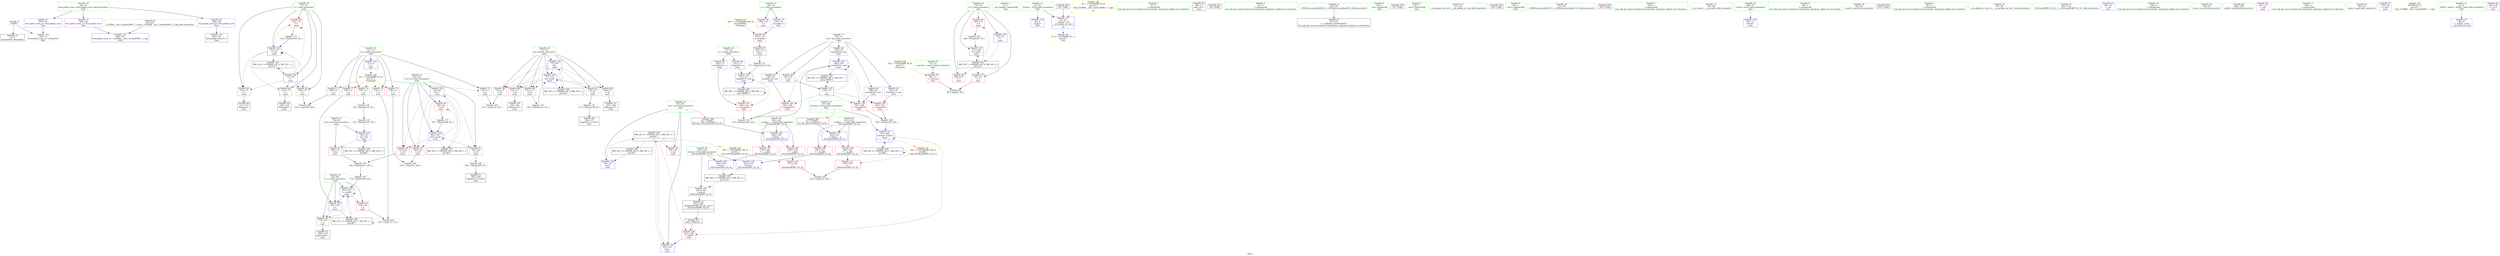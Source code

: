 digraph "SVFG" {
	label="SVFG";

	Node0x55aa92aabd00 [shape=record,color=grey,label="{NodeID: 0\nNullPtr}"];
	Node0x55aa92aabd00 -> Node0x55aa92ab94c0[style=solid];
	Node0x55aa92aabd00 -> Node0x55aa92abf200[style=solid];
	Node0x55aa92ac31f0 [shape=record,color=grey,label="{NodeID: 180\n110 = cmp(108, 109, )\n}"];
	Node0x55aa92ab9a00 [shape=record,color=red,label="{NodeID: 97\n172\<--85\n\<--r\nmain\n}"];
	Node0x55aa92ab9a00 -> Node0x55aa92ac3670[style=solid];
	Node0x55aa92ab7a30 [shape=record,color=green,label="{NodeID: 14\n11\<--13\nn\<--n_field_insensitive\nGlob }"];
	Node0x55aa92ab7a30 -> Node0x55aa92abbd60[style=solid];
	Node0x55aa92ab7a30 -> Node0x55aa92abbe30[style=solid];
	Node0x55aa92ab7a30 -> Node0x55aa92abbf00[style=solid];
	Node0x55aa92ab7a30 -> Node0x55aa92abbfd0[style=solid];
	Node0x55aa92ab7a30 -> Node0x55aa92abc0a0[style=solid];
	Node0x55aa92ab7a30 -> Node0x55aa92abc170[style=solid];
	Node0x55aa92ab7a30 -> Node0x55aa92aba730[style=solid];
	Node0x55aa92abdef0 [shape=record,color=black,label="{NodeID: 194\nMR_14V_2 = PHI(MR_14V_4, MR_14V_1, )\npts\{78 \}\n}"];
	Node0x55aa92abdef0 -> Node0x55aa92abf8b0[style=dashed];
	Node0x55aa92aba560 [shape=record,color=red,label="{NodeID: 111\n229\<--228\n\<--\n_ZSt3maxIiERKT_S2_S2_\n}"];
	Node0x55aa92aba560 -> Node0x55aa92ac37f0[style=solid];
	Node0x55aa92ab87d0 [shape=record,color=green,label="{NodeID: 28\n73\<--74\nT\<--T_field_insensitive\nmain\n}"];
	Node0x55aa92ab87d0 -> Node0x55aa92abc310[style=solid];
	Node0x55aa92ab87d0 -> Node0x55aa92abc3e0[style=solid];
	Node0x55aa92ab87d0 -> Node0x55aa92abc4b0[style=solid];
	Node0x55aa92ab87d0 -> Node0x55aa92abf4a0[style=solid];
	Node0x55aa92ab87d0 -> Node0x55aa92ac01a0[style=solid];
	Node0x55aa92ad19e0 [shape=record,color=yellow,style=double,label="{NodeID: 208\n8V_1 = ENCHI(MR_8V_0)\npts\{72 \}\nFun[main]}"];
	Node0x55aa92ad19e0 -> Node0x55aa92abc240[style=dashed];
	Node0x55aa92abf980 [shape=record,color=blue,label="{NodeID: 125\n148\<--145\narrayidx18\<--add\nmain\n}"];
	Node0x55aa92abf980 -> Node0x55aa92ab9c70[style=dashed];
	Node0x55aa92abf980 -> Node0x55aa92ab9e10[style=dashed];
	Node0x55aa92abf980 -> Node0x55aa92ab9ee0[style=dashed];
	Node0x55aa92abf980 -> Node0x55aa92abf980[style=dashed];
	Node0x55aa92abf980 -> Node0x55aa92acf4e0[style=dashed];
	Node0x55aa92ab93c0 [shape=record,color=green,label="{NodeID: 42\n30\<--243\n_GLOBAL__sub_I_mental2008_1_1.cpp\<--_GLOBAL__sub_I_mental2008_1_1.cpp_field_insensitive\n}"];
	Node0x55aa92ab93c0 -> Node0x55aa92abf100[style=solid];
	Node0x55aa92ac04e0 [shape=record,color=blue,label="{NodeID: 139\n218\<--235\nretval\<--\n_ZSt3maxIiERKT_S2_S2_\n}"];
	Node0x55aa92ac04e0 -> Node0x55aa92acadc0[style=dashed];
	Node0x55aa92abafd0 [shape=record,color=purple,label="{NodeID: 56\n104\<--14\n\<--s\nmain\n}"];
	Node0x55aa92abbb60 [shape=record,color=purple,label="{NodeID: 70\n249\<--28\nllvm.global_ctors_1\<--llvm.global_ctors\nGlob }"];
	Node0x55aa92abbb60 -> Node0x55aa92abf100[style=solid];
	Node0x55aa92ac1e70 [shape=record,color=grey,label="{NodeID: 167\n170 = Binary(169, 95, )\n}"];
	Node0x55aa92ac1e70 -> Node0x55aa92abfd90[style=solid];
	Node0x55aa92abc720 [shape=record,color=red,label="{NodeID: 84\n119\<--75\n\<--i\nmain\n}"];
	Node0x55aa92abc720 -> Node0x55aa92aba950[style=solid];
	Node0x55aa92ab6bf0 [shape=record,color=green,label="{NodeID: 1\n7\<--1\n__dso_handle\<--dummyObj\nGlob }"];
	Node0x55aa92ac3370 [shape=record,color=grey,label="{NodeID: 181\n99 = cmp(97, 98, )\n}"];
	Node0x55aa92ab9ad0 [shape=record,color=red,label="{NodeID: 98\n179\<--85\n\<--r\nmain\n}"];
	Node0x55aa92ab9ad0 -> Node0x55aa92abac90[style=solid];
	Node0x55aa92ab7b30 [shape=record,color=green,label="{NodeID: 15\n14\<--16\ns\<--s_field_insensitive\nGlob }"];
	Node0x55aa92ab7b30 -> Node0x55aa92abafd0[style=solid];
	Node0x55aa92ab7b30 -> Node0x55aa92abb0a0[style=solid];
	Node0x55aa92abdfe0 [shape=record,color=black,label="{NodeID: 195\nMR_16V_2 = PHI(MR_16V_3, MR_16V_1, )\npts\{80 \}\n}"];
	Node0x55aa92abdfe0 -> Node0x55aa92abfb20[style=dashed];
	Node0x55aa92aba630 [shape=record,color=blue,label="{NodeID: 112\n8\<--9\n_ZL2pi\<--\nGlob }"];
	Node0x55aa92ab88a0 [shape=record,color=green,label="{NodeID: 29\n75\<--76\ni\<--i_field_insensitive\nmain\n}"];
	Node0x55aa92ab88a0 -> Node0x55aa92abc580[style=solid];
	Node0x55aa92ab88a0 -> Node0x55aa92abc650[style=solid];
	Node0x55aa92ab88a0 -> Node0x55aa92abc720[style=solid];
	Node0x55aa92ab88a0 -> Node0x55aa92abc7f0[style=solid];
	Node0x55aa92ab88a0 -> Node0x55aa92abf570[style=solid];
	Node0x55aa92ab88a0 -> Node0x55aa92abf710[style=solid];
	Node0x55aa92abfa50 [shape=record,color=blue,label="{NodeID: 126\n77\<--152\ni8\<--inc20\nmain\n}"];
	Node0x55aa92abfa50 -> Node0x55aa92abc8c0[style=dashed];
	Node0x55aa92abfa50 -> Node0x55aa92abc990[style=dashed];
	Node0x55aa92abfa50 -> Node0x55aa92abca60[style=dashed];
	Node0x55aa92abfa50 -> Node0x55aa92abcb30[style=dashed];
	Node0x55aa92abfa50 -> Node0x55aa92abcc00[style=dashed];
	Node0x55aa92abfa50 -> Node0x55aa92abfa50[style=dashed];
	Node0x55aa92abfa50 -> Node0x55aa92abdef0[style=dashed];
	Node0x55aa92ab94c0 [shape=record,color=black,label="{NodeID: 43\n2\<--3\ndummyVal\<--dummyVal\n}"];
	Node0x55aa92abb0a0 [shape=record,color=purple,label="{NodeID: 57\n114\<--14\narrayidx\<--s\nmain\n}"];
	Node0x55aa92abb0a0 -> Node0x55aa92ab9ba0[style=solid];
	Node0x55aa92abbc60 [shape=record,color=purple,label="{NodeID: 71\n250\<--28\nllvm.global_ctors_2\<--llvm.global_ctors\nGlob }"];
	Node0x55aa92abbc60 -> Node0x55aa92abf200[style=solid];
	Node0x55aa92ad53f0 [shape=record,color=yellow,style=double,label="{NodeID: 251\n2V_2 = CSCHI(MR_2V_1)\npts\{10 \}\nCS[]}"];
	Node0x55aa92ac1ff0 [shape=record,color=grey,label="{NodeID: 168\n188 = Binary(182, 187, )\n}"];
	Node0x55aa92ac1ff0 -> Node0x55aa92abff30[style=solid];
	Node0x55aa92abc7f0 [shape=record,color=red,label="{NodeID: 85\n124\<--75\n\<--i\nmain\n}"];
	Node0x55aa92abc7f0 -> Node0x55aa92ac25f0[style=solid];
	Node0x55aa92aaabf0 [shape=record,color=green,label="{NodeID: 2\n9\<--1\n\<--dummyObj\nCan only get source location for instruction, argument, global var or function.}"];
	Node0x55aa92ac34f0 [shape=record,color=grey,label="{NodeID: 182\n134 = cmp(132, 133, )\n}"];
	Node0x55aa92ab9ba0 [shape=record,color=red,label="{NodeID: 99\n115\<--114\n\<--arrayidx\nmain\n}"];
	Node0x55aa92ab9ba0 -> Node0x55aa92ab9860[style=solid];
	Node0x55aa92ab7c30 [shape=record,color=green,label="{NodeID: 16\n17\<--18\na\<--a_field_insensitive\nGlob }"];
	Node0x55aa92ab7c30 -> Node0x55aa92abb170[style=solid];
	Node0x55aa92ab7c30 -> Node0x55aa92abb240[style=solid];
	Node0x55aa92acdbe0 [shape=record,color=black,label="{NodeID: 196\nMR_18V_2 = PHI(MR_18V_4, MR_18V_1, )\npts\{82 \}\n}"];
	Node0x55aa92acdbe0 -> Node0x55aa92abfbf0[style=dashed];
	Node0x55aa92aba730 [shape=record,color=blue,label="{NodeID: 113\n11\<--12\nn\<--\nGlob }"];
	Node0x55aa92aba730 -> Node0x55aa92ad0de0[style=dashed];
	Node0x55aa92ab8970 [shape=record,color=green,label="{NodeID: 30\n77\<--78\ni8\<--i8_field_insensitive\nmain\n}"];
	Node0x55aa92ab8970 -> Node0x55aa92abc8c0[style=solid];
	Node0x55aa92ab8970 -> Node0x55aa92abc990[style=solid];
	Node0x55aa92ab8970 -> Node0x55aa92abca60[style=solid];
	Node0x55aa92ab8970 -> Node0x55aa92abcb30[style=solid];
	Node0x55aa92ab8970 -> Node0x55aa92abcc00[style=solid];
	Node0x55aa92ab8970 -> Node0x55aa92abf8b0[style=solid];
	Node0x55aa92ab8970 -> Node0x55aa92abfa50[style=solid];
	Node0x55aa92abfb20 [shape=record,color=blue,label="{NodeID: 127\n79\<--157\nlen\<--div\nmain\n}"];
	Node0x55aa92abfb20 -> Node0x55aa92abccd0[style=dashed];
	Node0x55aa92abfb20 -> Node0x55aa92abdfe0[style=dashed];
	Node0x55aa92ab95c0 [shape=record,color=black,label="{NodeID: 44\n68\<--12\nmain_ret\<--\nmain\n}"];
	Node0x55aa92abb170 [shape=record,color=purple,label="{NodeID: 58\n121\<--17\narrayidx7\<--a\nmain\n}"];
	Node0x55aa92abb170 -> Node0x55aa92abf640[style=solid];
	Node0x55aa92abbd60 [shape=record,color=red,label="{NodeID: 72\n109\<--11\n\<--n\nmain\n}"];
	Node0x55aa92abbd60 -> Node0x55aa92ac31f0[style=solid];
	Node0x55aa9288b560 [shape=record,color=black,label="{NodeID: 252\n40 = PHI()\n}"];
	Node0x55aa92ac2170 [shape=record,color=grey,label="{NodeID: 169\n184 = Binary(183, 95, )\n}"];
	Node0x55aa92ac2170 -> Node0x55aa92abad60[style=solid];
	Node0x55aa92abc8c0 [shape=record,color=red,label="{NodeID: 86\n132\<--77\n\<--i8\nmain\n}"];
	Node0x55aa92abc8c0 -> Node0x55aa92ac34f0[style=solid];
	Node0x55aa92aaac80 [shape=record,color=green,label="{NodeID: 3\n12\<--1\n\<--dummyObj\nCan only get source location for instruction, argument, global var or function.}"];
	Node0x55aa92ac3670 [shape=record,color=grey,label="{NodeID: 183\n174 = cmp(172, 173, )\n}"];
	Node0x55aa92ab9c70 [shape=record,color=red,label="{NodeID: 100\n140\<--139\n\<--arrayidx14\nmain\n}"];
	Node0x55aa92ab9c70 -> Node0x55aa92ac2bf0[style=solid];
	Node0x55aa92ab7d30 [shape=record,color=green,label="{NodeID: 17\n19\<--21\npre\<--pre_field_insensitive\nGlob }"];
	Node0x55aa92ab7d30 -> Node0x55aa92abb310[style=solid];
	Node0x55aa92ab7d30 -> Node0x55aa92abb3e0[style=solid];
	Node0x55aa92ab7d30 -> Node0x55aa92abb4b0[style=solid];
	Node0x55aa92ab7d30 -> Node0x55aa92abb580[style=solid];
	Node0x55aa92ab7d30 -> Node0x55aa92abb650[style=solid];
	Node0x55aa92ace0e0 [shape=record,color=black,label="{NodeID: 197\nMR_20V_2 = PHI(MR_20V_4, MR_20V_1, )\npts\{84 \}\n}"];
	Node0x55aa92ace0e0 -> Node0x55aa92abfcc0[style=dashed];
	Node0x55aa92aba830 [shape=record,color=blue,label="{NodeID: 114\n248\<--29\nllvm.global_ctors_0\<--\nGlob }"];
	Node0x55aa92ab8a40 [shape=record,color=green,label="{NodeID: 31\n79\<--80\nlen\<--len_field_insensitive\nmain\n}"];
	Node0x55aa92ab8a40 -> Node0x55aa92abccd0[style=solid];
	Node0x55aa92ab8a40 -> Node0x55aa92abfb20[style=solid];
	Node0x55aa92abfbf0 [shape=record,color=blue,label="{NodeID: 128\n81\<--12\nans\<--\nmain\n}"];
	Node0x55aa92abfbf0 -> Node0x55aa92acf9e0[style=dashed];
	Node0x55aa92ab9690 [shape=record,color=black,label="{NodeID: 45\n41\<--42\n\<--_ZNSt8ios_base4InitD1Ev\nCan only get source location for instruction, argument, global var or function.}"];
	Node0x55aa92abb240 [shape=record,color=purple,label="{NodeID: 59\n143\<--17\narrayidx16\<--a\nmain\n}"];
	Node0x55aa92abb240 -> Node0x55aa92ab9d40[style=solid];
	Node0x55aa92abbe30 [shape=record,color=red,label="{NodeID: 73\n133\<--11\n\<--n\nmain\n}"];
	Node0x55aa92abbe30 -> Node0x55aa92ac34f0[style=solid];
	Node0x55aa92adf9f0 [shape=record,color=black,label="{NodeID: 253\n58 = PHI()\n}"];
	Node0x55aa92adf9f0 -> Node0x55aa92abf300[style=solid];
	Node0x55aa92ac22f0 [shape=record,color=grey,label="{NodeID: 170\n156 = Binary(155, 95, )\n}"];
	Node0x55aa92ac22f0 -> Node0x55aa92ac28f0[style=solid];
	Node0x55aa92abc990 [shape=record,color=red,label="{NodeID: 87\n136\<--77\n\<--i8\nmain\n}"];
	Node0x55aa92abc990 -> Node0x55aa92ac2770[style=solid];
	Node0x55aa92ab7460 [shape=record,color=green,label="{NodeID: 4\n22\<--1\n.str\<--dummyObj\nGlob }"];
	Node0x55aa92ac37f0 [shape=record,color=grey,label="{NodeID: 184\n230 = cmp(227, 229, )\n}"];
	Node0x55aa92ab9d40 [shape=record,color=red,label="{NodeID: 101\n144\<--143\n\<--arrayidx16\nmain\n}"];
	Node0x55aa92ab9d40 -> Node0x55aa92ac2bf0[style=solid];
	Node0x55aa92ab7e30 [shape=record,color=green,label="{NodeID: 18\n28\<--32\nllvm.global_ctors\<--llvm.global_ctors_field_insensitive\nGlob }"];
	Node0x55aa92ab7e30 -> Node0x55aa92abba60[style=solid];
	Node0x55aa92ab7e30 -> Node0x55aa92abbb60[style=solid];
	Node0x55aa92ab7e30 -> Node0x55aa92abbc60[style=solid];
	Node0x55aa92ace5e0 [shape=record,color=black,label="{NodeID: 198\nMR_22V_2 = PHI(MR_22V_3, MR_22V_1, )\npts\{86 \}\n}"];
	Node0x55aa92ace5e0 -> Node0x55aa92abfd90[style=dashed];
	Node0x55aa92ace5e0 -> Node0x55aa92ace5e0[style=dashed];
	Node0x55aa92abf100 [shape=record,color=blue,label="{NodeID: 115\n249\<--30\nllvm.global_ctors_1\<--_GLOBAL__sub_I_mental2008_1_1.cpp\nGlob }"];
	Node0x55aa92ab8b10 [shape=record,color=green,label="{NodeID: 32\n81\<--82\nans\<--ans_field_insensitive\nmain\n|{|<s3>7}}"];
	Node0x55aa92ab8b10 -> Node0x55aa92abcda0[style=solid];
	Node0x55aa92ab8b10 -> Node0x55aa92abfbf0[style=solid];
	Node0x55aa92ab8b10 -> Node0x55aa92ac0000[style=solid];
	Node0x55aa92ab8b10:s3 -> Node0x55aa92ae00b0[style=solid,color=red];
	Node0x55aa92abfcc0 [shape=record,color=blue,label="{NodeID: 129\n83\<--95\ni23\<--\nmain\n}"];
	Node0x55aa92abfcc0 -> Node0x55aa92abce70[style=dashed];
	Node0x55aa92abfcc0 -> Node0x55aa92abcf40[style=dashed];
	Node0x55aa92abfcc0 -> Node0x55aa92abd010[style=dashed];
	Node0x55aa92abfcc0 -> Node0x55aa92ab9930[style=dashed];
	Node0x55aa92abfcc0 -> Node0x55aa92ac00d0[style=dashed];
	Node0x55aa92abfcc0 -> Node0x55aa92ace0e0[style=dashed];
	Node0x55aa92ab9790 [shape=record,color=black,label="{NodeID: 46\n113\<--112\nidxprom\<--\nmain\n}"];
	Node0x55aa92ad3210 [shape=record,color=yellow,style=double,label="{NodeID: 226\n2V_1 = ENCHI(MR_2V_0)\npts\{10 \}\nFun[_GLOBAL__sub_I_mental2008_1_1.cpp]|{<s0>10}}"];
	Node0x55aa92ad3210:s0 -> Node0x55aa92abf300[style=dashed,color=red];
	Node0x55aa92abb310 [shape=record,color=purple,label="{NodeID: 60\n128\<--19\n\<--pre\nmain\n}"];
	Node0x55aa92abb310 -> Node0x55aa92abf7e0[style=solid];
	Node0x55aa92abbf00 [shape=record,color=red,label="{NodeID: 74\n155\<--11\n\<--n\nmain\n}"];
	Node0x55aa92abbf00 -> Node0x55aa92ac22f0[style=solid];
	Node0x55aa92adfb50 [shape=record,color=black,label="{NodeID: 254\n91 = PHI()\n}"];
	Node0x55aa92ac2470 [shape=record,color=grey,label="{NodeID: 171\n117 = Binary(116, 118, )\n}"];
	Node0x55aa92ac2470 -> Node0x55aa92abf640[style=solid];
	Node0x55aa92abca60 [shape=record,color=red,label="{NodeID: 88\n141\<--77\n\<--i8\nmain\n}"];
	Node0x55aa92abca60 -> Node0x55aa92abaaf0[style=solid];
	Node0x55aa92ab74f0 [shape=record,color=green,label="{NodeID: 5\n24\<--1\n.str.2\<--dummyObj\nGlob }"];
	Node0x55aa92ac3970 [shape=record,color=grey,label="{NodeID: 185\n165 = cmp(163, 164, )\n}"];
	Node0x55aa92ab9e10 [shape=record,color=red,label="{NodeID: 102\n182\<--181\n\<--arrayidx31\nmain\n}"];
	Node0x55aa92ab9e10 -> Node0x55aa92ac1ff0[style=solid];
	Node0x55aa92ab7f30 [shape=record,color=green,label="{NodeID: 19\n33\<--34\n__cxx_global_var_init\<--__cxx_global_var_init_field_insensitive\n}"];
	Node0x55aa92aceae0 [shape=record,color=black,label="{NodeID: 199\nMR_24V_2 = PHI(MR_24V_3, MR_24V_1, )\npts\{88 \}\n}"];
	Node0x55aa92aceae0 -> Node0x55aa92abff30[style=dashed];
	Node0x55aa92aceae0 -> Node0x55aa92aceae0[style=dashed];
	Node0x55aa92abf200 [shape=record,color=blue, style = dotted,label="{NodeID: 116\n250\<--3\nllvm.global_ctors_2\<--dummyVal\nGlob }"];
	Node0x55aa92ab8be0 [shape=record,color=green,label="{NodeID: 33\n83\<--84\ni23\<--i23_field_insensitive\nmain\n}"];
	Node0x55aa92ab8be0 -> Node0x55aa92abce70[style=solid];
	Node0x55aa92ab8be0 -> Node0x55aa92abcf40[style=solid];
	Node0x55aa92ab8be0 -> Node0x55aa92abd010[style=solid];
	Node0x55aa92ab8be0 -> Node0x55aa92ab9930[style=solid];
	Node0x55aa92ab8be0 -> Node0x55aa92abfcc0[style=solid];
	Node0x55aa92ab8be0 -> Node0x55aa92ac00d0[style=solid];
	Node0x55aa92abfd90 [shape=record,color=blue,label="{NodeID: 130\n85\<--170\nr\<--sub28\nmain\n}"];
	Node0x55aa92abfd90 -> Node0x55aa92ab9a00[style=dashed];
	Node0x55aa92abfd90 -> Node0x55aa92ab9ad0[style=dashed];
	Node0x55aa92abfd90 -> Node0x55aa92abfd90[style=dashed];
	Node0x55aa92abfd90 -> Node0x55aa92abfe60[style=dashed];
	Node0x55aa92abfd90 -> Node0x55aa92ace5e0[style=dashed];
	Node0x55aa92ab9860 [shape=record,color=black,label="{NodeID: 47\n116\<--115\nconv\<--\nmain\n}"];
	Node0x55aa92ab9860 -> Node0x55aa92ac2470[style=solid];
	Node0x55aa92abb3e0 [shape=record,color=purple,label="{NodeID: 61\n139\<--19\narrayidx14\<--pre\nmain\n}"];
	Node0x55aa92abb3e0 -> Node0x55aa92ab9c70[style=solid];
	Node0x55aa92abbfd0 [shape=record,color=red,label="{NodeID: 75\n164\<--11\n\<--n\nmain\n}"];
	Node0x55aa92abbfd0 -> Node0x55aa92ac3970[style=solid];
	Node0x55aa92adfc20 [shape=record,color=black,label="{NodeID: 255\n102 = PHI()\n}"];
	Node0x55aa92ac25f0 [shape=record,color=grey,label="{NodeID: 172\n125 = Binary(124, 95, )\n}"];
	Node0x55aa92ac25f0 -> Node0x55aa92abf710[style=solid];
	Node0x55aa92abcb30 [shape=record,color=red,label="{NodeID: 89\n146\<--77\n\<--i8\nmain\n}"];
	Node0x55aa92abcb30 -> Node0x55aa92ababc0[style=solid];
	Node0x55aa92ab7580 [shape=record,color=green,label="{NodeID: 6\n26\<--1\n.str.3\<--dummyObj\nGlob }"];
	Node0x55aa92ab9ee0 [shape=record,color=red,label="{NodeID: 103\n187\<--186\n\<--arrayidx34\nmain\n}"];
	Node0x55aa92ab9ee0 -> Node0x55aa92ac1ff0[style=solid];
	Node0x55aa92ab8030 [shape=record,color=green,label="{NodeID: 20\n37\<--38\n_ZNSt8ios_base4InitC1Ev\<--_ZNSt8ios_base4InitC1Ev_field_insensitive\n}"];
	Node0x55aa92acefe0 [shape=record,color=black,label="{NodeID: 200\nMR_28V_2 = PHI(MR_28V_3, MR_28V_1, )\npts\{180000 \}\n}"];
	Node0x55aa92acefe0 -> Node0x55aa92ab9d40[style=dashed];
	Node0x55aa92acefe0 -> Node0x55aa92abf640[style=dashed];
	Node0x55aa92acefe0 -> Node0x55aa92acefe0[style=dashed];
	Node0x55aa92abf300 [shape=record,color=blue,label="{NodeID: 117\n8\<--58\n_ZL2pi\<--call\n__cxx_global_var_init.1\n|{<s0>10}}"];
	Node0x55aa92abf300:s0 -> Node0x55aa92ad53f0[style=dashed,color=blue];
	Node0x55aa92ab8cb0 [shape=record,color=green,label="{NodeID: 34\n85\<--86\nr\<--r_field_insensitive\nmain\n}"];
	Node0x55aa92ab8cb0 -> Node0x55aa92ab9a00[style=solid];
	Node0x55aa92ab8cb0 -> Node0x55aa92ab9ad0[style=solid];
	Node0x55aa92ab8cb0 -> Node0x55aa92abfd90[style=solid];
	Node0x55aa92ab8cb0 -> Node0x55aa92abfe60[style=solid];
	Node0x55aa92abfe60 [shape=record,color=blue,label="{NodeID: 131\n85\<--176\nr\<--\nmain\n}"];
	Node0x55aa92abfe60 -> Node0x55aa92ab9ad0[style=dashed];
	Node0x55aa92abfe60 -> Node0x55aa92abfd90[style=dashed];
	Node0x55aa92abfe60 -> Node0x55aa92ace5e0[style=dashed];
	Node0x55aa92aba950 [shape=record,color=black,label="{NodeID: 48\n120\<--119\nidxprom6\<--\nmain\n}"];
	Node0x55aa92abb4b0 [shape=record,color=purple,label="{NodeID: 62\n148\<--19\narrayidx18\<--pre\nmain\n}"];
	Node0x55aa92abb4b0 -> Node0x55aa92abf980[style=solid];
	Node0x55aa92abc0a0 [shape=record,color=red,label="{NodeID: 76\n173\<--11\n\<--n\nmain\n}"];
	Node0x55aa92abc0a0 -> Node0x55aa92ac3670[style=solid];
	Node0x55aa92adfcf0 [shape=record,color=black,label="{NodeID: 256\n105 = PHI()\n}"];
	Node0x55aa92ac2770 [shape=record,color=grey,label="{NodeID: 173\n137 = Binary(136, 95, )\n}"];
	Node0x55aa92ac2770 -> Node0x55aa92abaa20[style=solid];
	Node0x55aa92abcc00 [shape=record,color=red,label="{NodeID: 90\n151\<--77\n\<--i8\nmain\n}"];
	Node0x55aa92abcc00 -> Node0x55aa92ac2a70[style=solid];
	Node0x55aa92ab7610 [shape=record,color=green,label="{NodeID: 7\n29\<--1\n\<--dummyObj\nCan only get source location for instruction, argument, global var or function.}"];
	Node0x55aa92ab9fb0 [shape=record,color=red,label="{NodeID: 104\n193\<--190\n\<--call36\nmain\n}"];
	Node0x55aa92ab9fb0 -> Node0x55aa92ac0000[style=solid];
	Node0x55aa92ab8130 [shape=record,color=green,label="{NodeID: 21\n43\<--44\n__cxa_atexit\<--__cxa_atexit_field_insensitive\n}"];
	Node0x55aa92acf4e0 [shape=record,color=black,label="{NodeID: 201\nMR_30V_2 = PHI(MR_30V_4, MR_30V_1, )\npts\{210000 \}\n}"];
	Node0x55aa92acf4e0 -> Node0x55aa92abf7e0[style=dashed];
	Node0x55aa92abf3d0 [shape=record,color=blue,label="{NodeID: 118\n69\<--12\nretval\<--\nmain\n}"];
	Node0x55aa92ab8d80 [shape=record,color=green,label="{NodeID: 35\n87\<--88\nref.tmp\<--ref.tmp_field_insensitive\nmain\n|{|<s1>7}}"];
	Node0x55aa92ab8d80 -> Node0x55aa92abff30[style=solid];
	Node0x55aa92ab8d80:s1 -> Node0x55aa92ae01e0[style=solid,color=red];
	Node0x55aa92abff30 [shape=record,color=blue,label="{NodeID: 132\n87\<--188\nref.tmp\<--sub35\nmain\n|{|<s3>7}}"];
	Node0x55aa92abff30 -> Node0x55aa92ab9fb0[style=dashed];
	Node0x55aa92abff30 -> Node0x55aa92abff30[style=dashed];
	Node0x55aa92abff30 -> Node0x55aa92aceae0[style=dashed];
	Node0x55aa92abff30:s3 -> Node0x55aa92ad2d80[style=dashed,color=red];
	Node0x55aa92abaa20 [shape=record,color=black,label="{NodeID: 49\n138\<--137\nidxprom13\<--sub12\nmain\n}"];
	Node0x55aa92abb580 [shape=record,color=purple,label="{NodeID: 63\n181\<--19\narrayidx31\<--pre\nmain\n}"];
	Node0x55aa92abb580 -> Node0x55aa92ab9e10[style=solid];
	Node0x55aa92abc170 [shape=record,color=red,label="{NodeID: 77\n176\<--11\n\<--n\nmain\n}"];
	Node0x55aa92abc170 -> Node0x55aa92abfe60[style=solid];
	Node0x55aa92adfdf0 [shape=record,color=black,label="{NodeID: 257\n190 = PHI(215, )\n}"];
	Node0x55aa92adfdf0 -> Node0x55aa92ab9fb0[style=solid];
	Node0x55aa92ac28f0 [shape=record,color=grey,label="{NodeID: 174\n157 = Binary(156, 158, )\n}"];
	Node0x55aa92ac28f0 -> Node0x55aa92abfb20[style=solid];
	Node0x55aa92abccd0 [shape=record,color=red,label="{NodeID: 91\n168\<--79\n\<--len\nmain\n}"];
	Node0x55aa92abccd0 -> Node0x55aa92ac2ef0[style=solid];
	Node0x55aa92ab76a0 [shape=record,color=green,label="{NodeID: 8\n59\<--1\n\<--dummyObj\nCan only get source location for instruction, argument, global var or function.}"];
	Node0x55aa92aba080 [shape=record,color=red,label="{NodeID: 105\n238\<--218\n\<--retval\n_ZSt3maxIiERKT_S2_S2_\n}"];
	Node0x55aa92aba080 -> Node0x55aa92abae30[style=solid];
	Node0x55aa92ab8230 [shape=record,color=green,label="{NodeID: 22\n42\<--48\n_ZNSt8ios_base4InitD1Ev\<--_ZNSt8ios_base4InitD1Ev_field_insensitive\n}"];
	Node0x55aa92ab8230 -> Node0x55aa92ab9690[style=solid];
	Node0x55aa92acf9e0 [shape=record,color=black,label="{NodeID: 202\nMR_18V_4 = PHI(MR_18V_5, MR_18V_3, )\npts\{82 \}\n|{|<s4>7}}"];
	Node0x55aa92acf9e0 -> Node0x55aa92abcda0[style=dashed];
	Node0x55aa92acf9e0 -> Node0x55aa92ab9fb0[style=dashed];
	Node0x55aa92acf9e0 -> Node0x55aa92ac0000[style=dashed];
	Node0x55aa92acf9e0 -> Node0x55aa92acdbe0[style=dashed];
	Node0x55aa92acf9e0:s4 -> Node0x55aa92ad2c70[style=dashed,color=red];
	Node0x55aa92abf4a0 [shape=record,color=blue,label="{NodeID: 119\n73\<--95\nT\<--\nmain\n}"];
	Node0x55aa92abf4a0 -> Node0x55aa92abd4f0[style=dashed];
	Node0x55aa92ab8e50 [shape=record,color=green,label="{NodeID: 36\n92\<--93\nscanf\<--scanf_field_insensitive\n}"];
	Node0x55aa92ac0000 [shape=record,color=blue,label="{NodeID: 133\n81\<--193\nans\<--\nmain\n}"];
	Node0x55aa92ac0000 -> Node0x55aa92acf9e0[style=dashed];
	Node0x55aa92abaaf0 [shape=record,color=black,label="{NodeID: 50\n142\<--141\nidxprom15\<--\nmain\n}"];
	Node0x55aa92abb650 [shape=record,color=purple,label="{NodeID: 64\n186\<--19\narrayidx34\<--pre\nmain\n}"];
	Node0x55aa92abb650 -> Node0x55aa92ab9ee0[style=solid];
	Node0x55aa92abc240 [shape=record,color=red,label="{NodeID: 78\n98\<--71\n\<--caseCnt\nmain\n}"];
	Node0x55aa92abc240 -> Node0x55aa92ac3370[style=solid];
	Node0x55aa92adffe0 [shape=record,color=black,label="{NodeID: 258\n203 = PHI()\n}"];
	Node0x55aa92ac2a70 [shape=record,color=grey,label="{NodeID: 175\n152 = Binary(151, 95, )\n}"];
	Node0x55aa92ac2a70 -> Node0x55aa92abfa50[style=solid];
	Node0x55aa92abcda0 [shape=record,color=red,label="{NodeID: 92\n201\<--81\n\<--ans\nmain\n}"];
	Node0x55aa92ab7730 [shape=record,color=green,label="{NodeID: 9\n95\<--1\n\<--dummyObj\nCan only get source location for instruction, argument, global var or function.}"];
	Node0x55aa92aba150 [shape=record,color=red,label="{NodeID: 106\n226\<--220\n\<--__a.addr\n_ZSt3maxIiERKT_S2_S2_\n}"];
	Node0x55aa92aba150 -> Node0x55aa92aba490[style=solid];
	Node0x55aa92ab8330 [shape=record,color=green,label="{NodeID: 23\n55\<--56\n__cxx_global_var_init.1\<--__cxx_global_var_init.1_field_insensitive\n}"];
	Node0x55aa92abf570 [shape=record,color=blue,label="{NodeID: 120\n75\<--95\ni\<--\nmain\n}"];
	Node0x55aa92abf570 -> Node0x55aa92abc580[style=dashed];
	Node0x55aa92abf570 -> Node0x55aa92abc650[style=dashed];
	Node0x55aa92abf570 -> Node0x55aa92abc720[style=dashed];
	Node0x55aa92abf570 -> Node0x55aa92abc7f0[style=dashed];
	Node0x55aa92abf570 -> Node0x55aa92abf710[style=dashed];
	Node0x55aa92abf570 -> Node0x55aa92abd9f0[style=dashed];
	Node0x55aa92ab8f50 [shape=record,color=green,label="{NodeID: 37\n191\<--192\n_ZSt3maxIiERKT_S2_S2_\<--_ZSt3maxIiERKT_S2_S2__field_insensitive\n}"];
	Node0x55aa92ad29d0 [shape=record,color=yellow,style=double,label="{NodeID: 217\n26V_1 = ENCHI(MR_26V_0)\npts\{160000 \}\nFun[main]}"];
	Node0x55aa92ad29d0 -> Node0x55aa92ab9ba0[style=dashed];
	Node0x55aa92ac00d0 [shape=record,color=blue,label="{NodeID: 134\n83\<--197\ni23\<--inc38\nmain\n}"];
	Node0x55aa92ac00d0 -> Node0x55aa92abce70[style=dashed];
	Node0x55aa92ac00d0 -> Node0x55aa92abcf40[style=dashed];
	Node0x55aa92ac00d0 -> Node0x55aa92abd010[style=dashed];
	Node0x55aa92ac00d0 -> Node0x55aa92ab9930[style=dashed];
	Node0x55aa92ac00d0 -> Node0x55aa92ac00d0[style=dashed];
	Node0x55aa92ac00d0 -> Node0x55aa92ace0e0[style=dashed];
	Node0x55aa92ababc0 [shape=record,color=black,label="{NodeID: 51\n147\<--146\nidxprom17\<--\nmain\n}"];
	Node0x55aa92abb720 [shape=record,color=purple,label="{NodeID: 65\n90\<--22\n\<--.str\nmain\n}"];
	Node0x55aa92abc310 [shape=record,color=red,label="{NodeID: 79\n97\<--73\n\<--T\nmain\n}"];
	Node0x55aa92abc310 -> Node0x55aa92ac3370[style=solid];
	Node0x55aa92ae00b0 [shape=record,color=black,label="{NodeID: 259\n216 = PHI(81, )\n0th arg _ZSt3maxIiERKT_S2_S2_ }"];
	Node0x55aa92ae00b0 -> Node0x55aa92ac0270[style=solid];
	Node0x55aa92ac2bf0 [shape=record,color=grey,label="{NodeID: 176\n145 = Binary(140, 144, )\n}"];
	Node0x55aa92ac2bf0 -> Node0x55aa92abf980[style=solid];
	Node0x55aa92abce70 [shape=record,color=red,label="{NodeID: 93\n163\<--83\n\<--i23\nmain\n}"];
	Node0x55aa92abce70 -> Node0x55aa92ac3970[style=solid];
	Node0x55aa92ab77c0 [shape=record,color=green,label="{NodeID: 10\n118\<--1\n\<--dummyObj\nCan only get source location for instruction, argument, global var or function.}"];
	Node0x55aa92acadc0 [shape=record,color=black,label="{NodeID: 190\nMR_34V_3 = PHI(MR_34V_4, MR_34V_2, )\npts\{219 \}\n}"];
	Node0x55aa92acadc0 -> Node0x55aa92aba080[style=dashed];
	Node0x55aa92aba220 [shape=record,color=red,label="{NodeID: 107\n235\<--220\n\<--__a.addr\n_ZSt3maxIiERKT_S2_S2_\n}"];
	Node0x55aa92aba220 -> Node0x55aa92ac04e0[style=solid];
	Node0x55aa92ab8430 [shape=record,color=green,label="{NodeID: 24\n60\<--61\nacos\<--acos_field_insensitive\n}"];
	Node0x55aa92abf640 [shape=record,color=blue,label="{NodeID: 121\n121\<--117\narrayidx7\<--sub\nmain\n}"];
	Node0x55aa92abf640 -> Node0x55aa92ab9d40[style=dashed];
	Node0x55aa92abf640 -> Node0x55aa92abf640[style=dashed];
	Node0x55aa92abf640 -> Node0x55aa92acefe0[style=dashed];
	Node0x55aa92ab9050 [shape=record,color=green,label="{NodeID: 38\n204\<--205\nprintf\<--printf_field_insensitive\n}"];
	Node0x55aa92ac01a0 [shape=record,color=blue,label="{NodeID: 135\n73\<--208\nT\<--inc42\nmain\n}"];
	Node0x55aa92ac01a0 -> Node0x55aa92abd4f0[style=dashed];
	Node0x55aa92abac90 [shape=record,color=black,label="{NodeID: 52\n180\<--179\nidxprom30\<--\nmain\n}"];
	Node0x55aa92abb7f0 [shape=record,color=purple,label="{NodeID: 66\n101\<--22\n\<--.str\nmain\n}"];
	Node0x55aa92abc3e0 [shape=record,color=red,label="{NodeID: 80\n200\<--73\n\<--T\nmain\n}"];
	Node0x55aa92ae01e0 [shape=record,color=black,label="{NodeID: 260\n217 = PHI(87, )\n1st arg _ZSt3maxIiERKT_S2_S2_ }"];
	Node0x55aa92ae01e0 -> Node0x55aa92ac0340[style=solid];
	Node0x55aa92ac2d70 [shape=record,color=grey,label="{NodeID: 177\n197 = Binary(196, 95, )\n}"];
	Node0x55aa92ac2d70 -> Node0x55aa92ac00d0[style=solid];
	Node0x55aa92abcf40 [shape=record,color=red,label="{NodeID: 94\n167\<--83\n\<--i23\nmain\n}"];
	Node0x55aa92abcf40 -> Node0x55aa92ac2ef0[style=solid];
	Node0x55aa92ab7850 [shape=record,color=green,label="{NodeID: 11\n158\<--1\n\<--dummyObj\nCan only get source location for instruction, argument, global var or function.}"];
	Node0x55aa92aba2f0 [shape=record,color=red,label="{NodeID: 108\n228\<--222\n\<--__b.addr\n_ZSt3maxIiERKT_S2_S2_\n}"];
	Node0x55aa92aba2f0 -> Node0x55aa92aba560[style=solid];
	Node0x55aa92ab8530 [shape=record,color=green,label="{NodeID: 25\n66\<--67\nmain\<--main_field_insensitive\n}"];
	Node0x55aa92abf710 [shape=record,color=blue,label="{NodeID: 122\n75\<--125\ni\<--inc\nmain\n}"];
	Node0x55aa92abf710 -> Node0x55aa92abc580[style=dashed];
	Node0x55aa92abf710 -> Node0x55aa92abc650[style=dashed];
	Node0x55aa92abf710 -> Node0x55aa92abc720[style=dashed];
	Node0x55aa92abf710 -> Node0x55aa92abc7f0[style=dashed];
	Node0x55aa92abf710 -> Node0x55aa92abf710[style=dashed];
	Node0x55aa92abf710 -> Node0x55aa92abd9f0[style=dashed];
	Node0x55aa92ab9150 [shape=record,color=green,label="{NodeID: 39\n218\<--219\nretval\<--retval_field_insensitive\n_ZSt3maxIiERKT_S2_S2_\n}"];
	Node0x55aa92ab9150 -> Node0x55aa92aba080[style=solid];
	Node0x55aa92ab9150 -> Node0x55aa92ac0410[style=solid];
	Node0x55aa92ab9150 -> Node0x55aa92ac04e0[style=solid];
	Node0x55aa92ac0270 [shape=record,color=blue,label="{NodeID: 136\n220\<--216\n__a.addr\<--__a\n_ZSt3maxIiERKT_S2_S2_\n}"];
	Node0x55aa92ac0270 -> Node0x55aa92aba150[style=dashed];
	Node0x55aa92ac0270 -> Node0x55aa92aba220[style=dashed];
	Node0x55aa92abad60 [shape=record,color=black,label="{NodeID: 53\n185\<--184\nidxprom33\<--sub32\nmain\n}"];
	Node0x55aa92abb8c0 [shape=record,color=purple,label="{NodeID: 67\n103\<--24\n\<--.str.2\nmain\n}"];
	Node0x55aa92ad4f40 [shape=record,color=yellow,style=double,label="{NodeID: 247\nRETMU(2V_2)\npts\{10 \}\nFun[_GLOBAL__sub_I_mental2008_1_1.cpp]}"];
	Node0x55aa92abc4b0 [shape=record,color=red,label="{NodeID: 81\n207\<--73\n\<--T\nmain\n}"];
	Node0x55aa92abc4b0 -> Node0x55aa92ac3070[style=solid];
	Node0x55aa92ac2ef0 [shape=record,color=grey,label="{NodeID: 178\n169 = Binary(167, 168, )\n}"];
	Node0x55aa92ac2ef0 -> Node0x55aa92ac1e70[style=solid];
	Node0x55aa92abd010 [shape=record,color=red,label="{NodeID: 95\n183\<--83\n\<--i23\nmain\n}"];
	Node0x55aa92abd010 -> Node0x55aa92ac2170[style=solid];
	Node0x55aa92ab78e0 [shape=record,color=green,label="{NodeID: 12\n4\<--6\n_ZStL8__ioinit\<--_ZStL8__ioinit_field_insensitive\nGlob }"];
	Node0x55aa92ab78e0 -> Node0x55aa92abaf00[style=solid];
	Node0x55aa92abd4f0 [shape=record,color=black,label="{NodeID: 192\nMR_10V_3 = PHI(MR_10V_4, MR_10V_2, )\npts\{74 \}\n}"];
	Node0x55aa92abd4f0 -> Node0x55aa92abc310[style=dashed];
	Node0x55aa92abd4f0 -> Node0x55aa92abc3e0[style=dashed];
	Node0x55aa92abd4f0 -> Node0x55aa92abc4b0[style=dashed];
	Node0x55aa92abd4f0 -> Node0x55aa92ac01a0[style=dashed];
	Node0x55aa92aba3c0 [shape=record,color=red,label="{NodeID: 109\n232\<--222\n\<--__b.addr\n_ZSt3maxIiERKT_S2_S2_\n}"];
	Node0x55aa92aba3c0 -> Node0x55aa92ac0410[style=solid];
	Node0x55aa92ab8630 [shape=record,color=green,label="{NodeID: 26\n69\<--70\nretval\<--retval_field_insensitive\nmain\n}"];
	Node0x55aa92ab8630 -> Node0x55aa92abf3d0[style=solid];
	Node0x55aa92ad0de0 [shape=record,color=yellow,style=double,label="{NodeID: 206\n4V_1 = ENCHI(MR_4V_0)\npts\{13 \}\nFun[main]}"];
	Node0x55aa92ad0de0 -> Node0x55aa92abbd60[style=dashed];
	Node0x55aa92ad0de0 -> Node0x55aa92abbe30[style=dashed];
	Node0x55aa92ad0de0 -> Node0x55aa92abbf00[style=dashed];
	Node0x55aa92ad0de0 -> Node0x55aa92abbfd0[style=dashed];
	Node0x55aa92ad0de0 -> Node0x55aa92abc0a0[style=dashed];
	Node0x55aa92ad0de0 -> Node0x55aa92abc170[style=dashed];
	Node0x55aa92abf7e0 [shape=record,color=blue,label="{NodeID: 123\n128\<--12\n\<--\nmain\n}"];
	Node0x55aa92abf7e0 -> Node0x55aa92ab9c70[style=dashed];
	Node0x55aa92abf7e0 -> Node0x55aa92ab9e10[style=dashed];
	Node0x55aa92abf7e0 -> Node0x55aa92ab9ee0[style=dashed];
	Node0x55aa92abf7e0 -> Node0x55aa92abf980[style=dashed];
	Node0x55aa92abf7e0 -> Node0x55aa92acf4e0[style=dashed];
	Node0x55aa92ab9220 [shape=record,color=green,label="{NodeID: 40\n220\<--221\n__a.addr\<--__a.addr_field_insensitive\n_ZSt3maxIiERKT_S2_S2_\n}"];
	Node0x55aa92ab9220 -> Node0x55aa92aba150[style=solid];
	Node0x55aa92ab9220 -> Node0x55aa92aba220[style=solid];
	Node0x55aa92ab9220 -> Node0x55aa92ac0270[style=solid];
	Node0x55aa92ad2c70 [shape=record,color=yellow,style=double,label="{NodeID: 220\n18V_1 = ENCHI(MR_18V_0)\npts\{82 \}\nFun[_ZSt3maxIiERKT_S2_S2_]}"];
	Node0x55aa92ad2c70 -> Node0x55aa92aba490[style=dashed];
	Node0x55aa92ac0340 [shape=record,color=blue,label="{NodeID: 137\n222\<--217\n__b.addr\<--__b\n_ZSt3maxIiERKT_S2_S2_\n}"];
	Node0x55aa92ac0340 -> Node0x55aa92aba2f0[style=dashed];
	Node0x55aa92ac0340 -> Node0x55aa92aba3c0[style=dashed];
	Node0x55aa92abae30 [shape=record,color=black,label="{NodeID: 54\n215\<--238\n_ZSt3maxIiERKT_S2_S2__ret\<--\n_ZSt3maxIiERKT_S2_S2_\n|{<s0>7}}"];
	Node0x55aa92abae30:s0 -> Node0x55aa92adfdf0[style=solid,color=blue];
	Node0x55aa92abb990 [shape=record,color=purple,label="{NodeID: 68\n202\<--26\n\<--.str.3\nmain\n}"];
	Node0x55aa92abc580 [shape=record,color=red,label="{NodeID: 82\n108\<--75\n\<--i\nmain\n}"];
	Node0x55aa92abc580 -> Node0x55aa92ac31f0[style=solid];
	Node0x55aa92ac3070 [shape=record,color=grey,label="{NodeID: 179\n208 = Binary(207, 95, )\n}"];
	Node0x55aa92ac3070 -> Node0x55aa92ac01a0[style=solid];
	Node0x55aa92ab9930 [shape=record,color=red,label="{NodeID: 96\n196\<--83\n\<--i23\nmain\n}"];
	Node0x55aa92ab9930 -> Node0x55aa92ac2d70[style=solid];
	Node0x55aa92ab7970 [shape=record,color=green,label="{NodeID: 13\n8\<--10\n_ZL2pi\<--_ZL2pi_field_insensitive\nGlob }"];
	Node0x55aa92ab7970 -> Node0x55aa92aba630[style=solid];
	Node0x55aa92ab7970 -> Node0x55aa92abf300[style=solid];
	Node0x55aa92abd9f0 [shape=record,color=black,label="{NodeID: 193\nMR_12V_2 = PHI(MR_12V_4, MR_12V_1, )\npts\{76 \}\n}"];
	Node0x55aa92abd9f0 -> Node0x55aa92abf570[style=dashed];
	Node0x55aa92aba490 [shape=record,color=red,label="{NodeID: 110\n227\<--226\n\<--\n_ZSt3maxIiERKT_S2_S2_\n}"];
	Node0x55aa92aba490 -> Node0x55aa92ac37f0[style=solid];
	Node0x55aa92ab8700 [shape=record,color=green,label="{NodeID: 27\n71\<--72\ncaseCnt\<--caseCnt_field_insensitive\nmain\n}"];
	Node0x55aa92ab8700 -> Node0x55aa92abc240[style=solid];
	Node0x55aa92abf8b0 [shape=record,color=blue,label="{NodeID: 124\n77\<--95\ni8\<--\nmain\n}"];
	Node0x55aa92abf8b0 -> Node0x55aa92abc8c0[style=dashed];
	Node0x55aa92abf8b0 -> Node0x55aa92abc990[style=dashed];
	Node0x55aa92abf8b0 -> Node0x55aa92abca60[style=dashed];
	Node0x55aa92abf8b0 -> Node0x55aa92abcb30[style=dashed];
	Node0x55aa92abf8b0 -> Node0x55aa92abcc00[style=dashed];
	Node0x55aa92abf8b0 -> Node0x55aa92abfa50[style=dashed];
	Node0x55aa92abf8b0 -> Node0x55aa92abdef0[style=dashed];
	Node0x55aa92ab92f0 [shape=record,color=green,label="{NodeID: 41\n222\<--223\n__b.addr\<--__b.addr_field_insensitive\n_ZSt3maxIiERKT_S2_S2_\n}"];
	Node0x55aa92ab92f0 -> Node0x55aa92aba2f0[style=solid];
	Node0x55aa92ab92f0 -> Node0x55aa92aba3c0[style=solid];
	Node0x55aa92ab92f0 -> Node0x55aa92ac0340[style=solid];
	Node0x55aa92ad2d80 [shape=record,color=yellow,style=double,label="{NodeID: 221\n24V_1 = ENCHI(MR_24V_0)\npts\{88 \}\nFun[_ZSt3maxIiERKT_S2_S2_]}"];
	Node0x55aa92ad2d80 -> Node0x55aa92aba560[style=dashed];
	Node0x55aa92ac0410 [shape=record,color=blue,label="{NodeID: 138\n218\<--232\nretval\<--\n_ZSt3maxIiERKT_S2_S2_\n}"];
	Node0x55aa92ac0410 -> Node0x55aa92acadc0[style=dashed];
	Node0x55aa92abaf00 [shape=record,color=purple,label="{NodeID: 55\n39\<--4\n\<--_ZStL8__ioinit\n__cxx_global_var_init\n}"];
	Node0x55aa92abba60 [shape=record,color=purple,label="{NodeID: 69\n248\<--28\nllvm.global_ctors_0\<--llvm.global_ctors\nGlob }"];
	Node0x55aa92abba60 -> Node0x55aa92aba830[style=solid];
	Node0x55aa92abc650 [shape=record,color=red,label="{NodeID: 83\n112\<--75\n\<--i\nmain\n}"];
	Node0x55aa92abc650 -> Node0x55aa92ab9790[style=solid];
}
